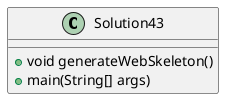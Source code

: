 @startuml
'https://plantuml.com/class-diagram

class Solution43{

    +void generateWebSkeleton()
    +main(String[] args)

}

@enduml